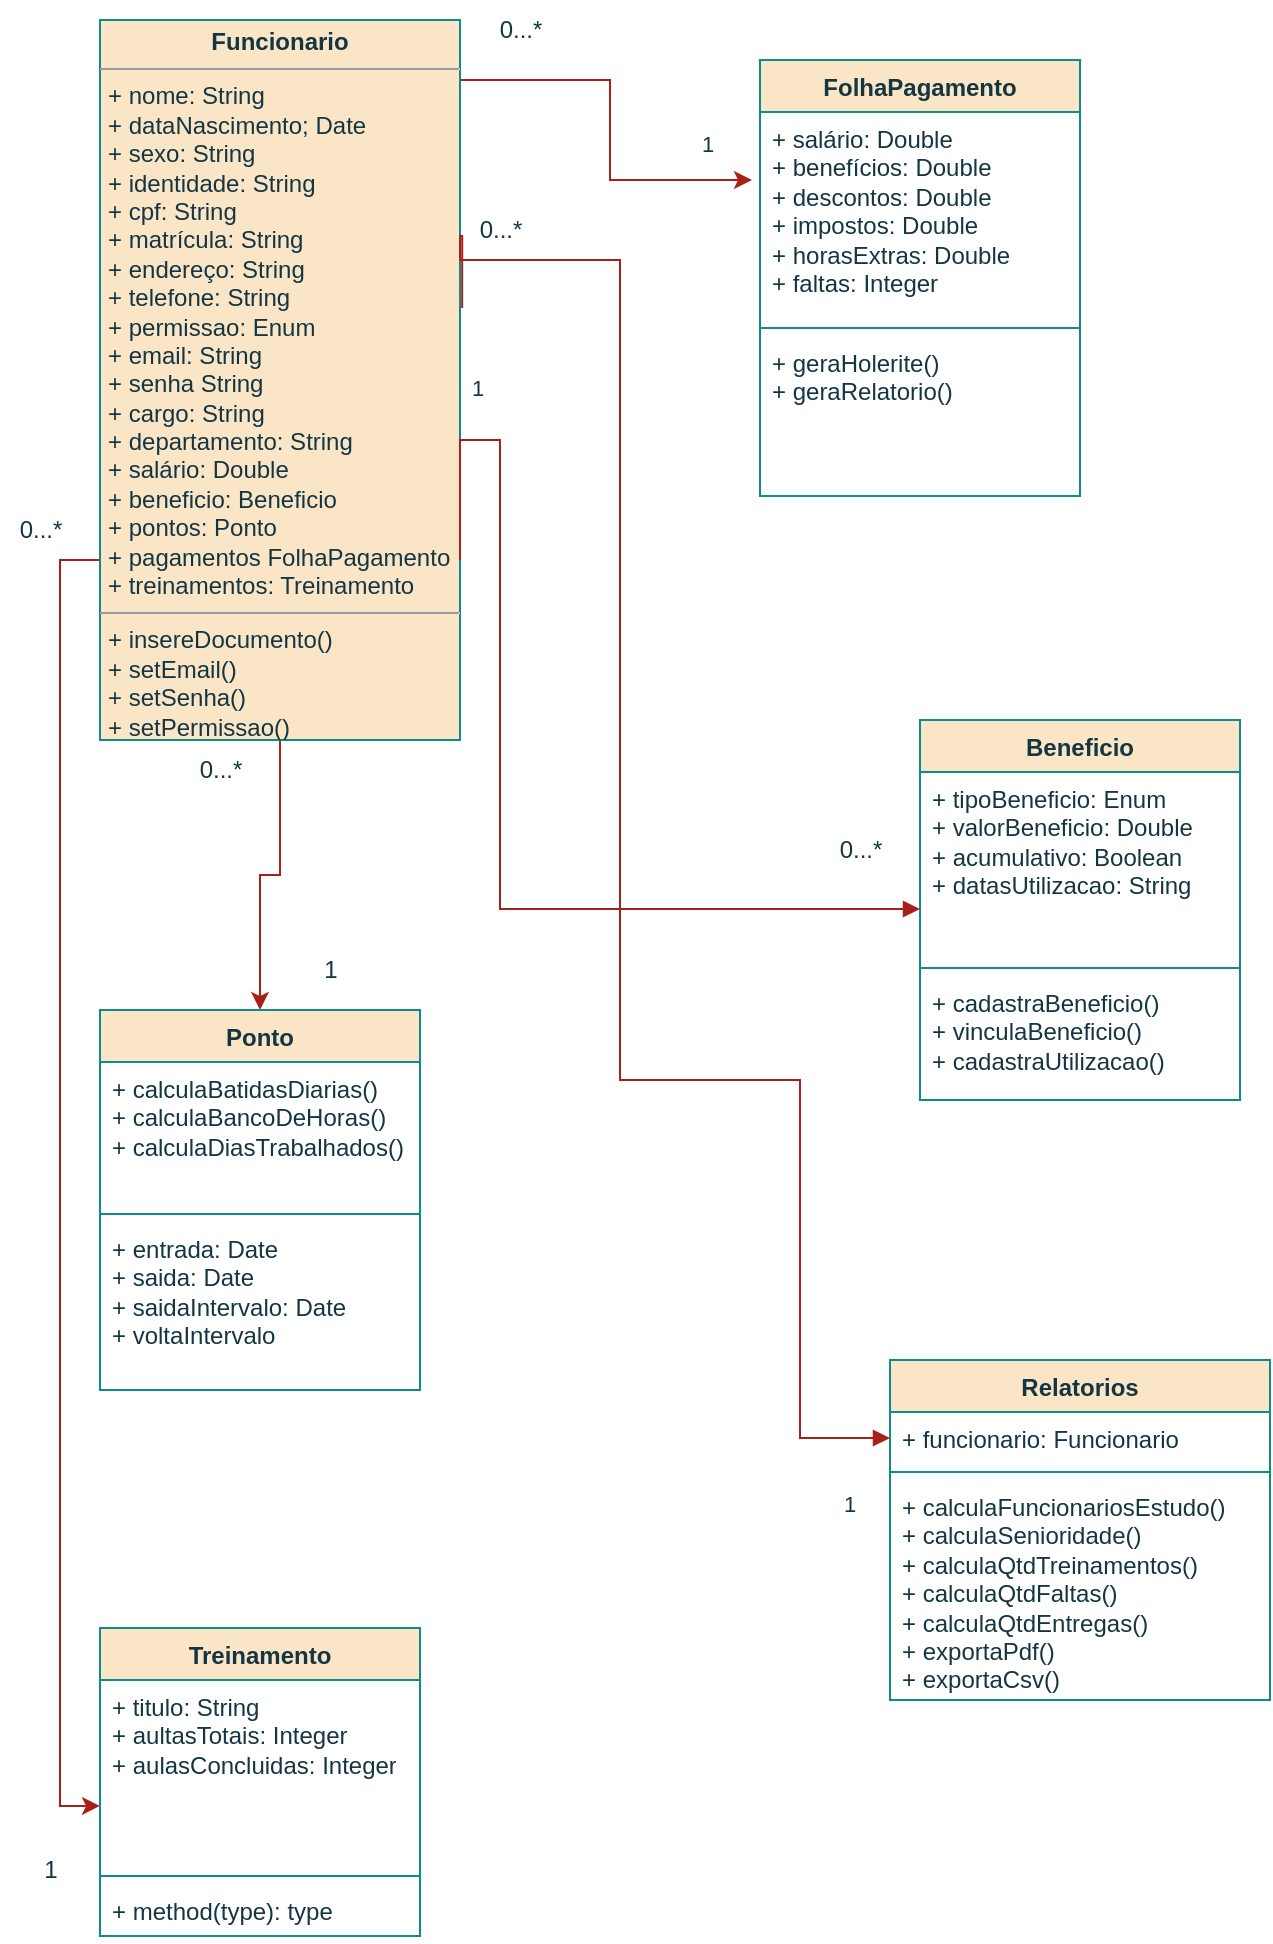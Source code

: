 <mxfile version="21.6.9" type="github">
  <diagram id="C5RBs43oDa-KdzZeNtuy" name="Page-1">
    <mxGraphModel dx="1434" dy="830" grid="1" gridSize="10" guides="1" tooltips="1" connect="1" arrows="1" fold="1" page="1" pageScale="1" pageWidth="827" pageHeight="1169" math="0" shadow="0">
      <root>
        <mxCell id="WIyWlLk6GJQsqaUBKTNV-0" />
        <mxCell id="WIyWlLk6GJQsqaUBKTNV-1" parent="WIyWlLk6GJQsqaUBKTNV-0" />
        <mxCell id="c9mEgZ8uksNSfNGq_ZWZ-40" style="edgeStyle=orthogonalEdgeStyle;rounded=0;orthogonalLoop=1;jettySize=auto;html=1;exitX=0.5;exitY=1;exitDx=0;exitDy=0;strokeColor=#A8201A;fontColor=#143642;fillColor=#FAE5C7;entryX=0.5;entryY=0;entryDx=0;entryDy=0;" edge="1" parent="WIyWlLk6GJQsqaUBKTNV-1" source="c9mEgZ8uksNSfNGq_ZWZ-0" target="c9mEgZ8uksNSfNGq_ZWZ-6">
          <mxGeometry relative="1" as="geometry">
            <mxPoint x="190" y="450" as="targetPoint" />
          </mxGeometry>
        </mxCell>
        <mxCell id="c9mEgZ8uksNSfNGq_ZWZ-43" style="edgeStyle=orthogonalEdgeStyle;rounded=0;orthogonalLoop=1;jettySize=auto;html=1;exitX=0;exitY=0.75;exitDx=0;exitDy=0;entryX=0;entryY=0.67;entryDx=0;entryDy=0;entryPerimeter=0;strokeColor=#A8201A;fontColor=#143642;fillColor=#FAE5C7;" edge="1" parent="WIyWlLk6GJQsqaUBKTNV-1" source="c9mEgZ8uksNSfNGq_ZWZ-0" target="c9mEgZ8uksNSfNGq_ZWZ-15">
          <mxGeometry relative="1" as="geometry" />
        </mxCell>
        <mxCell id="c9mEgZ8uksNSfNGq_ZWZ-46" style="edgeStyle=orthogonalEdgeStyle;rounded=0;orthogonalLoop=1;jettySize=auto;html=1;exitX=1;exitY=0;exitDx=0;exitDy=0;entryX=-0.025;entryY=0.327;entryDx=0;entryDy=0;entryPerimeter=0;strokeColor=#A8201A;fontColor=#143642;fillColor=#FAE5C7;" edge="1" parent="WIyWlLk6GJQsqaUBKTNV-1" source="c9mEgZ8uksNSfNGq_ZWZ-0" target="c9mEgZ8uksNSfNGq_ZWZ-3">
          <mxGeometry relative="1" as="geometry">
            <Array as="points">
              <mxPoint x="280" y="120" />
              <mxPoint x="355" y="120" />
              <mxPoint x="355" y="170" />
            </Array>
          </mxGeometry>
        </mxCell>
        <mxCell id="c9mEgZ8uksNSfNGq_ZWZ-0" value="&lt;p style=&quot;margin:0px;margin-top:4px;text-align:center;&quot;&gt;&lt;b&gt;Funcionario&lt;/b&gt;&lt;/p&gt;&lt;hr size=&quot;1&quot;&gt;&lt;p style=&quot;margin:0px;margin-left:4px;&quot;&gt;+ nome: String&lt;/p&gt;&lt;p style=&quot;margin:0px;margin-left:4px;&quot;&gt;+ dataNascimento; Date&lt;/p&gt;&lt;p style=&quot;margin:0px;margin-left:4px;&quot;&gt;+ sexo: String&lt;/p&gt;&lt;p style=&quot;margin:0px;margin-left:4px;&quot;&gt;+ identidade: String&lt;/p&gt;&lt;p style=&quot;margin:0px;margin-left:4px;&quot;&gt;+ cpf: String&lt;/p&gt;&lt;p style=&quot;margin:0px;margin-left:4px;&quot;&gt;+ matrícula: String&lt;/p&gt;&lt;p style=&quot;margin:0px;margin-left:4px;&quot;&gt;+ endereço: String&lt;/p&gt;&lt;p style=&quot;margin:0px;margin-left:4px;&quot;&gt;+ telefone: String&lt;/p&gt;&lt;p style=&quot;margin:0px;margin-left:4px;&quot;&gt;+ permissao: Enum&lt;/p&gt;&lt;p style=&quot;margin:0px;margin-left:4px;&quot;&gt;+ email: String&lt;/p&gt;&lt;p style=&quot;margin:0px;margin-left:4px;&quot;&gt;+ senha String&lt;/p&gt;&lt;p style=&quot;margin:0px;margin-left:4px;&quot;&gt;+ cargo: String&lt;/p&gt;&lt;p style=&quot;margin:0px;margin-left:4px;&quot;&gt;+ departamento: String&lt;/p&gt;&lt;p style=&quot;margin:0px;margin-left:4px;&quot;&gt;+ salário: Double&lt;/p&gt;&lt;p style=&quot;margin:0px;margin-left:4px;&quot;&gt;+ beneficio: Beneficio&lt;/p&gt;&lt;p style=&quot;margin:0px;margin-left:4px;&quot;&gt;+ pontos: Ponto&lt;/p&gt;&lt;p style=&quot;margin:0px;margin-left:4px;&quot;&gt;+ pagamentos FolhaPagamento&lt;/p&gt;&lt;p style=&quot;margin:0px;margin-left:4px;&quot;&gt;+ treinamentos: Treinamento&lt;/p&gt;&lt;hr size=&quot;1&quot;&gt;&lt;p style=&quot;margin:0px;margin-left:4px;&quot;&gt;+ insereDocumento()&lt;/p&gt;&lt;p style=&quot;margin:0px;margin-left:4px;&quot;&gt;+ setEmail()&lt;/p&gt;&lt;p style=&quot;margin:0px;margin-left:4px;&quot;&gt;+ setSenha()&lt;/p&gt;&lt;p style=&quot;margin:0px;margin-left:4px;&quot;&gt;+ setPermissao()&lt;/p&gt;" style="verticalAlign=top;align=left;overflow=fill;fontSize=12;fontFamily=Helvetica;html=1;whiteSpace=wrap;labelBackgroundColor=none;fillColor=#FAE5C7;strokeColor=#0F8B8D;fontColor=#143642;" vertex="1" parent="WIyWlLk6GJQsqaUBKTNV-1">
          <mxGeometry x="100" y="90" width="180" height="360" as="geometry" />
        </mxCell>
        <mxCell id="c9mEgZ8uksNSfNGq_ZWZ-2" value="FolhaPagamento" style="swimlane;fontStyle=1;align=center;verticalAlign=top;childLayout=stackLayout;horizontal=1;startSize=26;horizontalStack=0;resizeParent=1;resizeParentMax=0;resizeLast=0;collapsible=1;marginBottom=0;whiteSpace=wrap;html=1;labelBackgroundColor=none;fillColor=#FAE5C7;strokeColor=#0F8B8D;fontColor=#143642;" vertex="1" parent="WIyWlLk6GJQsqaUBKTNV-1">
          <mxGeometry x="430" y="110" width="160" height="218" as="geometry" />
        </mxCell>
        <mxCell id="c9mEgZ8uksNSfNGq_ZWZ-3" value="+ salário: Double&lt;br&gt;+ benefícios: Double&lt;br&gt;+ descontos: Double&lt;br&gt;+ impostos: Double&lt;br&gt;+ horasExtras: Double&lt;br&gt;+ faltas: Integer" style="text;strokeColor=none;fillColor=none;align=left;verticalAlign=top;spacingLeft=4;spacingRight=4;overflow=hidden;rotatable=0;points=[[0,0.5],[1,0.5]];portConstraint=eastwest;whiteSpace=wrap;html=1;labelBackgroundColor=none;fontColor=#143642;" vertex="1" parent="c9mEgZ8uksNSfNGq_ZWZ-2">
          <mxGeometry y="26" width="160" height="104" as="geometry" />
        </mxCell>
        <mxCell id="c9mEgZ8uksNSfNGq_ZWZ-4" value="" style="line;strokeWidth=1;fillColor=none;align=left;verticalAlign=middle;spacingTop=-1;spacingLeft=3;spacingRight=3;rotatable=0;labelPosition=right;points=[];portConstraint=eastwest;strokeColor=#0F8B8D;labelBackgroundColor=none;fontColor=#143642;" vertex="1" parent="c9mEgZ8uksNSfNGq_ZWZ-2">
          <mxGeometry y="130" width="160" height="8" as="geometry" />
        </mxCell>
        <mxCell id="c9mEgZ8uksNSfNGq_ZWZ-5" value="+ geraHolerite()&lt;br&gt;+ geraRelatorio()" style="text;strokeColor=none;fillColor=none;align=left;verticalAlign=top;spacingLeft=4;spacingRight=4;overflow=hidden;rotatable=0;points=[[0,0.5],[1,0.5]];portConstraint=eastwest;whiteSpace=wrap;html=1;labelBackgroundColor=none;fontColor=#143642;" vertex="1" parent="c9mEgZ8uksNSfNGq_ZWZ-2">
          <mxGeometry y="138" width="160" height="80" as="geometry" />
        </mxCell>
        <mxCell id="c9mEgZ8uksNSfNGq_ZWZ-6" value="Ponto" style="swimlane;fontStyle=1;align=center;verticalAlign=top;childLayout=stackLayout;horizontal=1;startSize=26;horizontalStack=0;resizeParent=1;resizeParentMax=0;resizeLast=0;collapsible=1;marginBottom=0;whiteSpace=wrap;html=1;labelBackgroundColor=none;fillColor=#FAE5C7;strokeColor=#0F8B8D;fontColor=#143642;" vertex="1" parent="WIyWlLk6GJQsqaUBKTNV-1">
          <mxGeometry x="100" y="585" width="160" height="190" as="geometry" />
        </mxCell>
        <mxCell id="c9mEgZ8uksNSfNGq_ZWZ-9" value="+ calculaBatidasDiarias()&lt;br&gt;+ calculaBancoDeHoras()&lt;br&gt;+ calculaDiasTrabalhados()" style="text;strokeColor=none;fillColor=none;align=left;verticalAlign=top;spacingLeft=4;spacingRight=4;overflow=hidden;rotatable=0;points=[[0,0.5],[1,0.5]];portConstraint=eastwest;whiteSpace=wrap;html=1;labelBackgroundColor=none;fontColor=#143642;" vertex="1" parent="c9mEgZ8uksNSfNGq_ZWZ-6">
          <mxGeometry y="26" width="160" height="72" as="geometry" />
        </mxCell>
        <mxCell id="c9mEgZ8uksNSfNGq_ZWZ-8" value="" style="line;strokeWidth=1;fillColor=none;align=left;verticalAlign=middle;spacingTop=-1;spacingLeft=3;spacingRight=3;rotatable=0;labelPosition=right;points=[];portConstraint=eastwest;strokeColor=#0F8B8D;labelBackgroundColor=none;fontColor=#143642;" vertex="1" parent="c9mEgZ8uksNSfNGq_ZWZ-6">
          <mxGeometry y="98" width="160" height="8" as="geometry" />
        </mxCell>
        <mxCell id="c9mEgZ8uksNSfNGq_ZWZ-7" value="+ entrada: Date&lt;br&gt;+ saida: Date&lt;br&gt;+ saidaIntervalo: Date&lt;br&gt;+ voltaIntervalo" style="text;strokeColor=none;fillColor=none;align=left;verticalAlign=top;spacingLeft=4;spacingRight=4;overflow=hidden;rotatable=0;points=[[0,0.5],[1,0.5]];portConstraint=eastwest;whiteSpace=wrap;html=1;labelBackgroundColor=none;fontColor=#143642;" vertex="1" parent="c9mEgZ8uksNSfNGq_ZWZ-6">
          <mxGeometry y="106" width="160" height="84" as="geometry" />
        </mxCell>
        <mxCell id="c9mEgZ8uksNSfNGq_ZWZ-10" value="Beneficio" style="swimlane;fontStyle=1;align=center;verticalAlign=top;childLayout=stackLayout;horizontal=1;startSize=26;horizontalStack=0;resizeParent=1;resizeParentMax=0;resizeLast=0;collapsible=1;marginBottom=0;whiteSpace=wrap;html=1;labelBackgroundColor=none;fillColor=#FAE5C7;strokeColor=#0F8B8D;fontColor=#143642;" vertex="1" parent="WIyWlLk6GJQsqaUBKTNV-1">
          <mxGeometry x="510" y="440" width="160" height="190" as="geometry" />
        </mxCell>
        <mxCell id="c9mEgZ8uksNSfNGq_ZWZ-11" value="+ tipoBeneficio: Enum&lt;br&gt;+ valorBeneficio: Double&lt;br&gt;+ acumulativo: Boolean&lt;br&gt;+ datasUtilizacao: String" style="text;strokeColor=none;fillColor=none;align=left;verticalAlign=top;spacingLeft=4;spacingRight=4;overflow=hidden;rotatable=0;points=[[0,0.5],[1,0.5]];portConstraint=eastwest;whiteSpace=wrap;html=1;labelBackgroundColor=none;fontColor=#143642;" vertex="1" parent="c9mEgZ8uksNSfNGq_ZWZ-10">
          <mxGeometry y="26" width="160" height="94" as="geometry" />
        </mxCell>
        <mxCell id="c9mEgZ8uksNSfNGq_ZWZ-12" value="" style="line;strokeWidth=1;fillColor=none;align=left;verticalAlign=middle;spacingTop=-1;spacingLeft=3;spacingRight=3;rotatable=0;labelPosition=right;points=[];portConstraint=eastwest;strokeColor=#0F8B8D;labelBackgroundColor=none;fontColor=#143642;" vertex="1" parent="c9mEgZ8uksNSfNGq_ZWZ-10">
          <mxGeometry y="120" width="160" height="8" as="geometry" />
        </mxCell>
        <mxCell id="c9mEgZ8uksNSfNGq_ZWZ-13" value="+ cadastraBeneficio()&lt;br&gt;+ vinculaBeneficio()&lt;br&gt;+ cadastraUtilizacao()" style="text;strokeColor=none;fillColor=none;align=left;verticalAlign=top;spacingLeft=4;spacingRight=4;overflow=hidden;rotatable=0;points=[[0,0.5],[1,0.5]];portConstraint=eastwest;whiteSpace=wrap;html=1;labelBackgroundColor=none;fontColor=#143642;" vertex="1" parent="c9mEgZ8uksNSfNGq_ZWZ-10">
          <mxGeometry y="128" width="160" height="62" as="geometry" />
        </mxCell>
        <mxCell id="c9mEgZ8uksNSfNGq_ZWZ-14" value="Treinamento" style="swimlane;fontStyle=1;align=center;verticalAlign=top;childLayout=stackLayout;horizontal=1;startSize=26;horizontalStack=0;resizeParent=1;resizeParentMax=0;resizeLast=0;collapsible=1;marginBottom=0;whiteSpace=wrap;html=1;labelBackgroundColor=none;fillColor=#FAE5C7;strokeColor=#0F8B8D;fontColor=#143642;" vertex="1" parent="WIyWlLk6GJQsqaUBKTNV-1">
          <mxGeometry x="100" y="894" width="160" height="154" as="geometry" />
        </mxCell>
        <mxCell id="c9mEgZ8uksNSfNGq_ZWZ-15" value="+ titulo: String&lt;br&gt;+ aultasTotais: Integer&lt;br&gt;+ aulasConcluidas: Integer" style="text;strokeColor=none;fillColor=none;align=left;verticalAlign=top;spacingLeft=4;spacingRight=4;overflow=hidden;rotatable=0;points=[[0,0.5],[1,0.5]];portConstraint=eastwest;whiteSpace=wrap;html=1;labelBackgroundColor=none;fontColor=#143642;" vertex="1" parent="c9mEgZ8uksNSfNGq_ZWZ-14">
          <mxGeometry y="26" width="160" height="94" as="geometry" />
        </mxCell>
        <mxCell id="c9mEgZ8uksNSfNGq_ZWZ-16" value="" style="line;strokeWidth=1;fillColor=none;align=left;verticalAlign=middle;spacingTop=-1;spacingLeft=3;spacingRight=3;rotatable=0;labelPosition=right;points=[];portConstraint=eastwest;strokeColor=#0F8B8D;labelBackgroundColor=none;fontColor=#143642;" vertex="1" parent="c9mEgZ8uksNSfNGq_ZWZ-14">
          <mxGeometry y="120" width="160" height="8" as="geometry" />
        </mxCell>
        <mxCell id="c9mEgZ8uksNSfNGq_ZWZ-17" value="+ method(type): type" style="text;strokeColor=none;fillColor=none;align=left;verticalAlign=top;spacingLeft=4;spacingRight=4;overflow=hidden;rotatable=0;points=[[0,0.5],[1,0.5]];portConstraint=eastwest;whiteSpace=wrap;html=1;labelBackgroundColor=none;fontColor=#143642;" vertex="1" parent="c9mEgZ8uksNSfNGq_ZWZ-14">
          <mxGeometry y="128" width="160" height="26" as="geometry" />
        </mxCell>
        <mxCell id="c9mEgZ8uksNSfNGq_ZWZ-18" value="Relatorios" style="swimlane;fontStyle=1;align=center;verticalAlign=top;childLayout=stackLayout;horizontal=1;startSize=26;horizontalStack=0;resizeParent=1;resizeParentMax=0;resizeLast=0;collapsible=1;marginBottom=0;whiteSpace=wrap;html=1;labelBackgroundColor=none;fillColor=#FAE5C7;strokeColor=#0F8B8D;fontColor=#143642;" vertex="1" parent="WIyWlLk6GJQsqaUBKTNV-1">
          <mxGeometry x="495" y="760" width="190" height="170" as="geometry" />
        </mxCell>
        <mxCell id="c9mEgZ8uksNSfNGq_ZWZ-19" value="+ funcionario: Funcionario" style="text;strokeColor=none;fillColor=none;align=left;verticalAlign=top;spacingLeft=4;spacingRight=4;overflow=hidden;rotatable=0;points=[[0,0.5],[1,0.5]];portConstraint=eastwest;whiteSpace=wrap;html=1;labelBackgroundColor=none;fontColor=#143642;" vertex="1" parent="c9mEgZ8uksNSfNGq_ZWZ-18">
          <mxGeometry y="26" width="190" height="26" as="geometry" />
        </mxCell>
        <mxCell id="c9mEgZ8uksNSfNGq_ZWZ-20" value="" style="line;strokeWidth=1;fillColor=none;align=left;verticalAlign=middle;spacingTop=-1;spacingLeft=3;spacingRight=3;rotatable=0;labelPosition=right;points=[];portConstraint=eastwest;strokeColor=#0F8B8D;labelBackgroundColor=none;fontColor=#143642;" vertex="1" parent="c9mEgZ8uksNSfNGq_ZWZ-18">
          <mxGeometry y="52" width="190" height="8" as="geometry" />
        </mxCell>
        <mxCell id="c9mEgZ8uksNSfNGq_ZWZ-21" value="+ calculaFuncionariosEstudo()&lt;br&gt;+ calculaSenioridade()&lt;br&gt;+ calculaQtdTreinamentos()&lt;br&gt;+ calculaQtdFaltas()&lt;br&gt;+ calculaQtdEntregas()&lt;br&gt;+ exportaPdf()&lt;br&gt;+ exportaCsv()" style="text;strokeColor=none;fillColor=none;align=left;verticalAlign=top;spacingLeft=4;spacingRight=4;overflow=hidden;rotatable=0;points=[[0,0.5],[1,0.5]];portConstraint=eastwest;whiteSpace=wrap;html=1;labelBackgroundColor=none;fontColor=#143642;" vertex="1" parent="c9mEgZ8uksNSfNGq_ZWZ-18">
          <mxGeometry y="60" width="190" height="110" as="geometry" />
        </mxCell>
        <mxCell id="c9mEgZ8uksNSfNGq_ZWZ-23" value="" style="endArrow=block;endFill=1;html=1;edgeStyle=orthogonalEdgeStyle;align=left;verticalAlign=top;rounded=0;exitX=1.006;exitY=0.4;exitDx=0;exitDy=0;exitPerimeter=0;entryX=0;entryY=0.5;entryDx=0;entryDy=0;labelBackgroundColor=none;strokeColor=#A8201A;fontColor=default;" edge="1" parent="WIyWlLk6GJQsqaUBKTNV-1" source="c9mEgZ8uksNSfNGq_ZWZ-0" target="c9mEgZ8uksNSfNGq_ZWZ-19">
          <mxGeometry x="-1" relative="1" as="geometry">
            <mxPoint x="250" y="340" as="sourcePoint" />
            <mxPoint x="450" y="850" as="targetPoint" />
            <Array as="points">
              <mxPoint x="280" y="198" />
              <mxPoint x="280" y="210" />
              <mxPoint x="360" y="210" />
              <mxPoint x="360" y="620" />
              <mxPoint x="450" y="620" />
              <mxPoint x="450" y="799" />
            </Array>
          </mxGeometry>
        </mxCell>
        <mxCell id="c9mEgZ8uksNSfNGq_ZWZ-24" value="1" style="edgeLabel;resizable=0;html=1;align=left;verticalAlign=bottom;labelBackgroundColor=none;fontColor=#143642;" connectable="0" vertex="1" parent="c9mEgZ8uksNSfNGq_ZWZ-23">
          <mxGeometry x="-1" relative="1" as="geometry">
            <mxPoint x="189" y="606" as="offset" />
          </mxGeometry>
        </mxCell>
        <mxCell id="c9mEgZ8uksNSfNGq_ZWZ-25" value="0...*" style="text;html=1;align=center;verticalAlign=middle;resizable=0;points=[];autosize=1;strokeColor=none;fillColor=none;labelBackgroundColor=none;fontColor=#143642;" vertex="1" parent="WIyWlLk6GJQsqaUBKTNV-1">
          <mxGeometry x="280" y="180" width="40" height="30" as="geometry" />
        </mxCell>
        <mxCell id="c9mEgZ8uksNSfNGq_ZWZ-30" value="" style="endArrow=block;endFill=1;html=1;edgeStyle=orthogonalEdgeStyle;align=left;verticalAlign=top;rounded=0;strokeColor=#A8201A;fontColor=#143642;fillColor=#FAE5C7;exitX=1;exitY=0.75;exitDx=0;exitDy=0;" edge="1" parent="WIyWlLk6GJQsqaUBKTNV-1" source="c9mEgZ8uksNSfNGq_ZWZ-0">
          <mxGeometry x="-1" relative="1" as="geometry">
            <mxPoint x="270" y="270" as="sourcePoint" />
            <mxPoint x="510" y="534.5" as="targetPoint" />
            <Array as="points">
              <mxPoint x="280" y="300" />
              <mxPoint x="300" y="300" />
              <mxPoint x="300" y="535" />
            </Array>
          </mxGeometry>
        </mxCell>
        <mxCell id="c9mEgZ8uksNSfNGq_ZWZ-34" value="0...*" style="text;html=1;align=center;verticalAlign=middle;resizable=0;points=[];autosize=1;strokeColor=none;fillColor=none;labelBackgroundColor=none;fontColor=#143642;" vertex="1" parent="WIyWlLk6GJQsqaUBKTNV-1">
          <mxGeometry x="460" y="490" width="40" height="30" as="geometry" />
        </mxCell>
        <mxCell id="c9mEgZ8uksNSfNGq_ZWZ-35" value="1" style="edgeLabel;resizable=0;html=1;align=left;verticalAlign=bottom;labelBackgroundColor=none;fontColor=#143642;" connectable="0" vertex="1" parent="WIyWlLk6GJQsqaUBKTNV-1">
          <mxGeometry x="520" y="796" as="geometry">
            <mxPoint x="-236" y="-514" as="offset" />
          </mxGeometry>
        </mxCell>
        <mxCell id="c9mEgZ8uksNSfNGq_ZWZ-41" value="0...*" style="text;html=1;align=center;verticalAlign=middle;resizable=0;points=[];autosize=1;strokeColor=none;fillColor=none;labelBackgroundColor=none;fontColor=#143642;" vertex="1" parent="WIyWlLk6GJQsqaUBKTNV-1">
          <mxGeometry x="140" y="450" width="40" height="30" as="geometry" />
        </mxCell>
        <mxCell id="c9mEgZ8uksNSfNGq_ZWZ-42" value="1" style="text;html=1;align=center;verticalAlign=middle;resizable=0;points=[];autosize=1;strokeColor=none;fillColor=none;labelBackgroundColor=none;fontColor=#143642;" vertex="1" parent="WIyWlLk6GJQsqaUBKTNV-1">
          <mxGeometry x="200" y="550" width="30" height="30" as="geometry" />
        </mxCell>
        <mxCell id="c9mEgZ8uksNSfNGq_ZWZ-44" value="0...*" style="text;html=1;align=center;verticalAlign=middle;resizable=0;points=[];autosize=1;strokeColor=none;fillColor=none;labelBackgroundColor=none;fontColor=#143642;" vertex="1" parent="WIyWlLk6GJQsqaUBKTNV-1">
          <mxGeometry x="50" y="330" width="40" height="30" as="geometry" />
        </mxCell>
        <mxCell id="c9mEgZ8uksNSfNGq_ZWZ-45" value="1" style="text;html=1;align=center;verticalAlign=middle;resizable=0;points=[];autosize=1;strokeColor=none;fillColor=none;labelBackgroundColor=none;fontColor=#143642;" vertex="1" parent="WIyWlLk6GJQsqaUBKTNV-1">
          <mxGeometry x="60" y="1000" width="30" height="30" as="geometry" />
        </mxCell>
        <mxCell id="c9mEgZ8uksNSfNGq_ZWZ-47" value="0...*" style="text;html=1;align=center;verticalAlign=middle;resizable=0;points=[];autosize=1;strokeColor=none;fillColor=none;labelBackgroundColor=none;fontColor=#143642;" vertex="1" parent="WIyWlLk6GJQsqaUBKTNV-1">
          <mxGeometry x="290" y="80" width="40" height="30" as="geometry" />
        </mxCell>
        <mxCell id="c9mEgZ8uksNSfNGq_ZWZ-48" value="1" style="edgeLabel;resizable=0;html=1;align=left;verticalAlign=bottom;strokeColor=#0F8B8D;fontColor=#143642;fillColor=#FAE5C7;" connectable="0" vertex="1" parent="WIyWlLk6GJQsqaUBKTNV-1">
          <mxGeometry x="190" y="370" as="geometry">
            <mxPoint x="209" y="-210" as="offset" />
          </mxGeometry>
        </mxCell>
      </root>
    </mxGraphModel>
  </diagram>
</mxfile>
